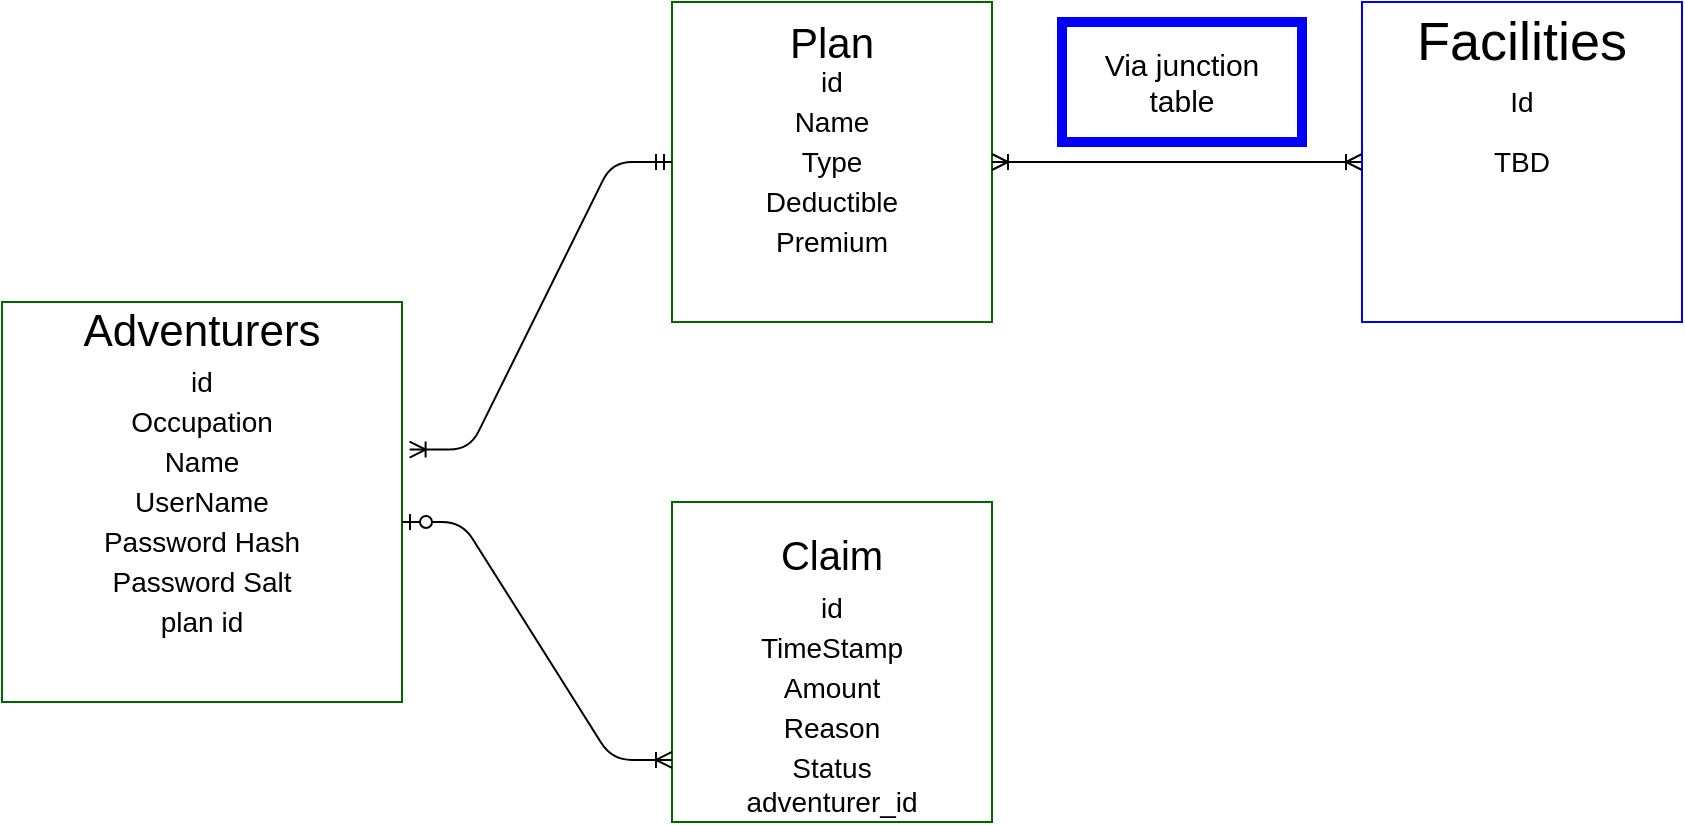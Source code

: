 <mxfile>
    <diagram id="ySmZsQQSdY8sFojMd1d4" name="Page-1">
        <mxGraphModel dx="1170" dy="790" grid="1" gridSize="10" guides="1" tooltips="1" connect="1" arrows="1" fold="1" page="1" pageScale="1" pageWidth="850" pageHeight="1100" math="0" shadow="0">
            <root>
                <mxCell id="0"/>
                <mxCell id="1" parent="0"/>
                <mxCell id="2" value="" style="whiteSpace=wrap;html=1;aspect=fixed;strokeColor=#006600;" vertex="1" parent="1">
                    <mxGeometry x="90" y="200" width="200" height="200" as="geometry"/>
                </mxCell>
                <mxCell id="3" value="&lt;font style=&quot;font-size: 22px&quot;&gt;Adventurers&lt;/font&gt;" style="text;html=1;strokeColor=none;fillColor=none;align=center;verticalAlign=middle;whiteSpace=wrap;rounded=0;" vertex="1" parent="1">
                    <mxGeometry x="120" y="190" width="140" height="50" as="geometry"/>
                </mxCell>
                <mxCell id="4" value="" style="whiteSpace=wrap;html=1;aspect=fixed;strokeColor=#006600;" vertex="1" parent="1">
                    <mxGeometry x="425" y="50" width="160" height="160" as="geometry"/>
                </mxCell>
                <mxCell id="5" value="&lt;font style=&quot;font-size: 21px&quot;&gt;Plan&lt;/font&gt;" style="text;html=1;strokeColor=none;fillColor=none;align=center;verticalAlign=middle;whiteSpace=wrap;rounded=0;" vertex="1" parent="1">
                    <mxGeometry x="455" y="60" width="100" height="20" as="geometry"/>
                </mxCell>
                <mxCell id="6" value="" style="whiteSpace=wrap;html=1;aspect=fixed;strokeColor=#006600;" vertex="1" parent="1">
                    <mxGeometry x="425" y="300" width="160" height="160" as="geometry"/>
                </mxCell>
                <mxCell id="7" value="&lt;font style=&quot;font-size: 20px&quot;&gt;Claim&lt;/font&gt;" style="text;html=1;strokeColor=none;fillColor=none;align=center;verticalAlign=middle;whiteSpace=wrap;rounded=0;" vertex="1" parent="1">
                    <mxGeometry x="440" y="310" width="130" height="32.5" as="geometry"/>
                </mxCell>
                <mxCell id="8" value="" style="edgeStyle=entityRelationEdgeStyle;fontSize=12;html=1;endArrow=ERoneToMany;startArrow=ERzeroToOne;entryX=0;entryY=0.806;entryDx=0;entryDy=0;entryPerimeter=0;" edge="1" parent="1" target="6">
                    <mxGeometry width="100" height="100" relative="1" as="geometry">
                        <mxPoint x="290" y="310" as="sourcePoint"/>
                        <mxPoint x="380" y="210" as="targetPoint"/>
                    </mxGeometry>
                </mxCell>
                <mxCell id="9" value="" style="edgeStyle=entityRelationEdgeStyle;fontSize=12;html=1;endArrow=ERoneToMany;startArrow=ERmandOne;entryX=1.019;entryY=0.369;entryDx=0;entryDy=0;entryPerimeter=0;exitX=0;exitY=0.5;exitDx=0;exitDy=0;" edge="1" parent="1" source="4" target="2">
                    <mxGeometry width="100" height="100" relative="1" as="geometry">
                        <mxPoint x="370" y="440" as="sourcePoint"/>
                        <mxPoint x="470" y="340" as="targetPoint"/>
                    </mxGeometry>
                </mxCell>
                <mxCell id="10" value="" style="whiteSpace=wrap;html=1;aspect=fixed;strokeColor=#0000FF;" vertex="1" parent="1">
                    <mxGeometry x="770" y="50" width="160" height="160" as="geometry"/>
                </mxCell>
                <mxCell id="11" value="&lt;font style=&quot;font-size: 27px&quot;&gt;Facilities&lt;/font&gt;" style="text;html=1;strokeColor=none;fillColor=none;align=center;verticalAlign=middle;whiteSpace=wrap;rounded=0;" vertex="1" parent="1">
                    <mxGeometry x="795" y="50" width="110" height="40" as="geometry"/>
                </mxCell>
                <mxCell id="12" value="" style="edgeStyle=entityRelationEdgeStyle;fontSize=12;html=1;endArrow=ERoneToMany;startArrow=ERoneToMany;exitX=1;exitY=0.5;exitDx=0;exitDy=0;entryX=0;entryY=0.5;entryDx=0;entryDy=0;" edge="1" parent="1" source="4" target="10">
                    <mxGeometry width="100" height="100" relative="1" as="geometry">
                        <mxPoint x="670" y="325" as="sourcePoint"/>
                        <mxPoint x="770" y="225" as="targetPoint"/>
                    </mxGeometry>
                </mxCell>
                <mxCell id="13" value="&lt;font style=&quot;font-size: 14px&quot;&gt;Occupation&lt;/font&gt;" style="text;html=1;strokeColor=none;fillColor=none;align=center;verticalAlign=middle;whiteSpace=wrap;rounded=0;" vertex="1" parent="1">
                    <mxGeometry x="140" y="250" width="100" height="20" as="geometry"/>
                </mxCell>
                <mxCell id="14" value="&lt;font style=&quot;font-size: 14px&quot;&gt;Name&lt;/font&gt;" style="text;html=1;strokeColor=none;fillColor=none;align=center;verticalAlign=middle;whiteSpace=wrap;rounded=0;" vertex="1" parent="1">
                    <mxGeometry x="140" y="270" width="100" height="20" as="geometry"/>
                </mxCell>
                <mxCell id="15" value="&lt;font style=&quot;font-size: 14px&quot;&gt;UserName&lt;/font&gt;" style="text;html=1;strokeColor=none;fillColor=none;align=center;verticalAlign=middle;whiteSpace=wrap;rounded=0;" vertex="1" parent="1">
                    <mxGeometry x="140" y="290" width="100" height="20" as="geometry"/>
                </mxCell>
                <mxCell id="18" value="&lt;font style=&quot;font-size: 14px&quot;&gt;Password Hash&lt;/font&gt;" style="text;html=1;strokeColor=none;fillColor=none;align=center;verticalAlign=middle;whiteSpace=wrap;rounded=0;" vertex="1" parent="1">
                    <mxGeometry x="120" y="310" width="140" height="20" as="geometry"/>
                </mxCell>
                <mxCell id="19" value="&lt;font style=&quot;font-size: 14px&quot;&gt;Password Salt&lt;/font&gt;" style="text;html=1;strokeColor=none;fillColor=none;align=center;verticalAlign=middle;whiteSpace=wrap;rounded=0;" vertex="1" parent="1">
                    <mxGeometry x="130" y="330" width="120" height="20" as="geometry"/>
                </mxCell>
                <mxCell id="20" value="&lt;font style=&quot;font-size: 14px&quot;&gt;id&lt;/font&gt;" style="text;html=1;strokeColor=none;fillColor=none;align=center;verticalAlign=middle;whiteSpace=wrap;rounded=0;" vertex="1" parent="1">
                    <mxGeometry x="140" y="230" width="100" height="20" as="geometry"/>
                </mxCell>
                <mxCell id="21" value="&lt;font style=&quot;font-size: 14px&quot;&gt;id&lt;/font&gt;" style="text;html=1;strokeColor=none;fillColor=none;align=center;verticalAlign=middle;whiteSpace=wrap;rounded=0;" vertex="1" parent="1">
                    <mxGeometry x="455" y="80" width="100" height="20" as="geometry"/>
                </mxCell>
                <mxCell id="22" value="&lt;font style=&quot;font-size: 14px&quot;&gt;Name&lt;/font&gt;" style="text;html=1;strokeColor=none;fillColor=none;align=center;verticalAlign=middle;whiteSpace=wrap;rounded=0;" vertex="1" parent="1">
                    <mxGeometry x="455" y="100" width="100" height="20" as="geometry"/>
                </mxCell>
                <mxCell id="25" value="&lt;font style=&quot;font-size: 14px&quot;&gt;Type&lt;/font&gt;" style="text;html=1;strokeColor=none;fillColor=none;align=center;verticalAlign=middle;whiteSpace=wrap;rounded=0;" vertex="1" parent="1">
                    <mxGeometry x="455" y="120" width="100" height="20" as="geometry"/>
                </mxCell>
                <mxCell id="26" value="&lt;font style=&quot;font-size: 14px&quot;&gt;Deductible&lt;/font&gt;" style="text;html=1;strokeColor=none;fillColor=none;align=center;verticalAlign=middle;whiteSpace=wrap;rounded=0;" vertex="1" parent="1">
                    <mxGeometry x="455" y="140" width="100" height="20" as="geometry"/>
                </mxCell>
                <mxCell id="27" value="&lt;font style=&quot;font-size: 14px&quot;&gt;Premium&lt;/font&gt;" style="text;html=1;strokeColor=none;fillColor=none;align=center;verticalAlign=middle;whiteSpace=wrap;rounded=0;" vertex="1" parent="1">
                    <mxGeometry x="455" y="160" width="100" height="20" as="geometry"/>
                </mxCell>
                <mxCell id="28" value="&lt;font style=&quot;font-size: 14px&quot;&gt;id&lt;/font&gt;" style="text;html=1;strokeColor=none;fillColor=none;align=center;verticalAlign=middle;whiteSpace=wrap;rounded=0;" vertex="1" parent="1">
                    <mxGeometry x="455" y="342.5" width="100" height="20" as="geometry"/>
                </mxCell>
                <mxCell id="29" value="&lt;span style=&quot;font-size: 14px&quot;&gt;TimeStamp&lt;/span&gt;" style="text;html=1;strokeColor=none;fillColor=none;align=center;verticalAlign=middle;whiteSpace=wrap;rounded=0;" vertex="1" parent="1">
                    <mxGeometry x="455" y="362.5" width="100" height="20" as="geometry"/>
                </mxCell>
                <mxCell id="30" value="&lt;font style=&quot;font-size: 14px&quot;&gt;Amount&lt;/font&gt;" style="text;html=1;strokeColor=none;fillColor=none;align=center;verticalAlign=middle;whiteSpace=wrap;rounded=0;" vertex="1" parent="1">
                    <mxGeometry x="455" y="382.5" width="100" height="20" as="geometry"/>
                </mxCell>
                <mxCell id="31" value="&lt;font style=&quot;font-size: 14px&quot;&gt;Reason&lt;/font&gt;" style="text;html=1;strokeColor=none;fillColor=none;align=center;verticalAlign=middle;whiteSpace=wrap;rounded=0;" vertex="1" parent="1">
                    <mxGeometry x="455" y="402.5" width="100" height="20" as="geometry"/>
                </mxCell>
                <mxCell id="32" value="&lt;font style=&quot;font-size: 14px&quot;&gt;Status&lt;/font&gt;" style="text;html=1;strokeColor=none;fillColor=none;align=center;verticalAlign=middle;whiteSpace=wrap;rounded=0;" vertex="1" parent="1">
                    <mxGeometry x="455" y="422.5" width="100" height="20" as="geometry"/>
                </mxCell>
                <mxCell id="33" value="&lt;font style=&quot;font-size: 14px&quot;&gt;adventurer_id&lt;/font&gt;" style="text;html=1;strokeColor=none;fillColor=none;align=center;verticalAlign=middle;whiteSpace=wrap;rounded=0;" vertex="1" parent="1">
                    <mxGeometry x="455" y="440" width="100" height="20" as="geometry"/>
                </mxCell>
                <mxCell id="35" value="&lt;font style=&quot;font-size: 14px&quot;&gt;plan id&lt;br&gt;&lt;/font&gt;" style="text;html=1;strokeColor=none;fillColor=none;align=center;verticalAlign=middle;whiteSpace=wrap;rounded=0;" vertex="1" parent="1">
                    <mxGeometry x="140" y="350" width="100" height="20" as="geometry"/>
                </mxCell>
                <mxCell id="36" value="" style="rounded=0;whiteSpace=wrap;html=1;strokeWidth=5;fillColor=none;strokeColor=#0000FF;" vertex="1" parent="1">
                    <mxGeometry x="620" y="60" width="120" height="60" as="geometry"/>
                </mxCell>
                <mxCell id="37" value="&lt;font style=&quot;font-size: 15px&quot;&gt;Via junction table&lt;/font&gt;" style="text;html=1;strokeColor=none;fillColor=none;align=center;verticalAlign=middle;whiteSpace=wrap;rounded=0;" vertex="1" parent="1">
                    <mxGeometry x="635" y="65" width="90" height="50" as="geometry"/>
                </mxCell>
                <mxCell id="38" value="&lt;font style=&quot;font-size: 14px&quot;&gt;TBD&lt;br&gt;&lt;/font&gt;" style="text;html=1;strokeColor=none;fillColor=none;align=center;verticalAlign=middle;whiteSpace=wrap;rounded=0;" vertex="1" parent="1">
                    <mxGeometry x="800" y="120" width="100" height="20" as="geometry"/>
                </mxCell>
                <mxCell id="39" value="&lt;font style=&quot;font-size: 14px&quot;&gt;Id&lt;/font&gt;" style="text;html=1;strokeColor=none;fillColor=none;align=center;verticalAlign=middle;whiteSpace=wrap;rounded=0;" vertex="1" parent="1">
                    <mxGeometry x="800" y="90" width="100" height="20" as="geometry"/>
                </mxCell>
            </root>
        </mxGraphModel>
    </diagram>
</mxfile>